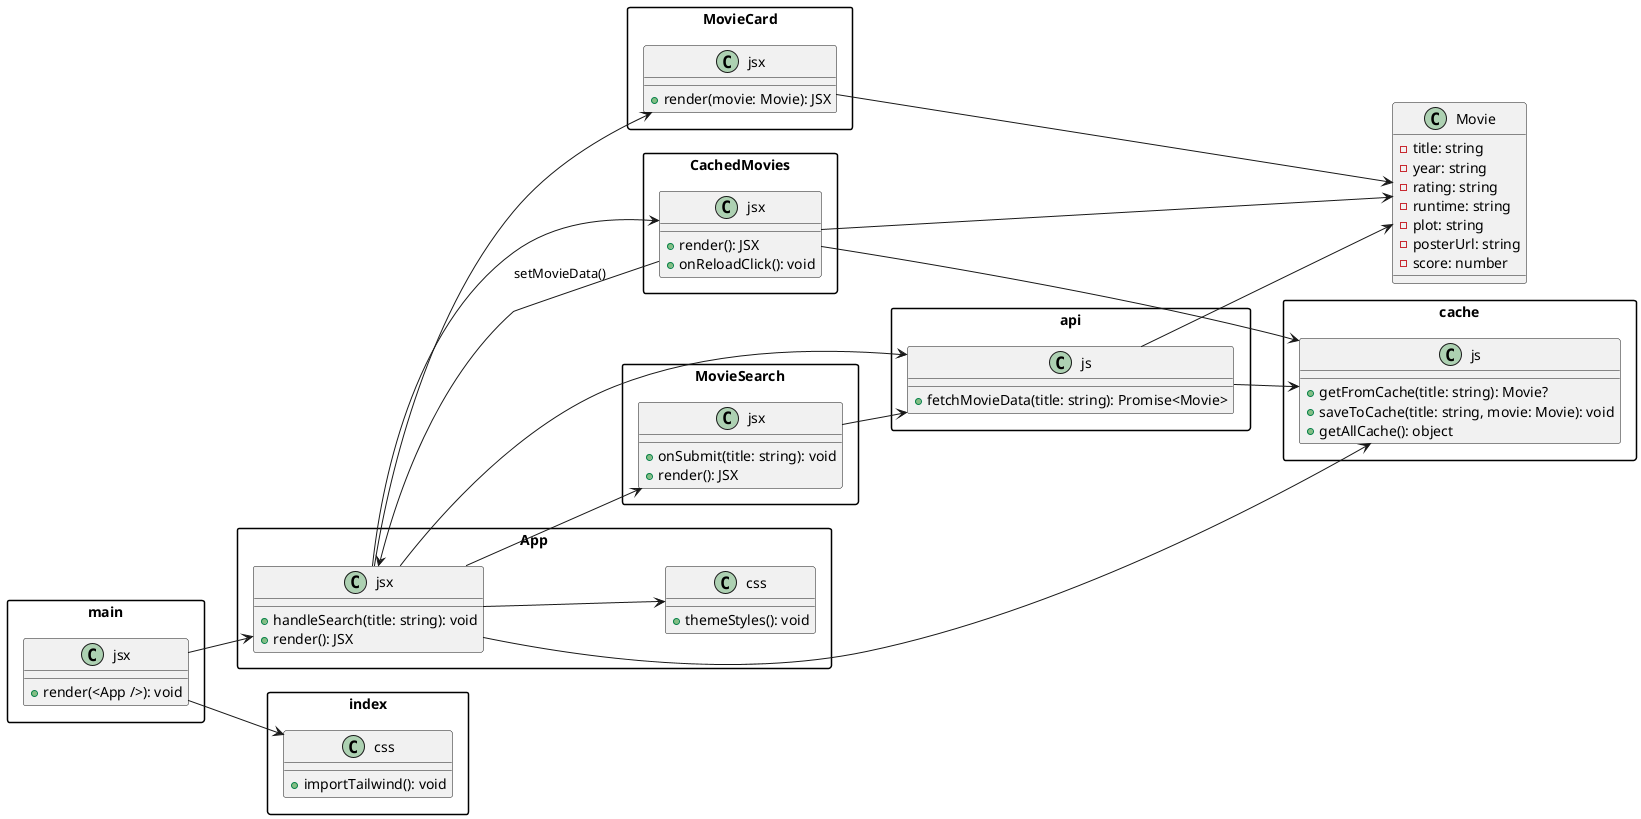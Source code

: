 @startuml DiagramaUML

skinparam packageStyle rectangle
left to right direction

' === COMPONENTE UI ===
class "App.jsx" {
  + handleSearch(title: string): void
  + render(): JSX
}

class "MovieSearch.jsx" {
  + onSubmit(title: string): void
  + render(): JSX
}

class "MovieCard.jsx" {
  + render(movie: Movie): JSX
}

class "CachedMovies.jsx" {
  + render(): JSX
  + onReloadClick(): void
}

' === LOGICĂ ===
class "api.js" {
  + fetchMovieData(title: string): Promise<Movie>
}

class "cache.js" {
  + getFromCache(title: string): Movie?
  + saveToCache(title: string, movie: Movie): void
  + getAllCache(): object
}

' === MODEL ===
class Movie {
  - title: string
  - year: string
  - rating: string
  - runtime: string
  - plot: string
  - posterUrl: string
  - score: number
}

' === ENTRY POINT ===
class "main.jsx" {
  + render(<App />): void
}

' === CSS / STIL ===
class "index.css" {
  + importTailwind(): void
}

class "App.css" {
  + themeStyles(): void
}


' === RELAȚII ===
"main.jsx" --> "App.jsx"
"main.jsx" --> "index.css"
"App.jsx" --> "MovieSearch.jsx"
"App.jsx" --> "MovieCard.jsx"
"App.jsx" --> "CachedMovies.jsx"
"App.jsx" --> "cache.js"
"App.jsx" --> "api.js"
"App.jsx" --> "App.css"
"MovieSearch.jsx" --> "api.js"
"api.js" --> Movie
"api.js" --> "cache.js"
"MovieCard.jsx" --> Movie
"CachedMovies.jsx" --> "cache.js"
"CachedMovies.jsx" --> Movie
"CachedMovies.jsx" --> "App.jsx" : setMovieData()

@enduml

